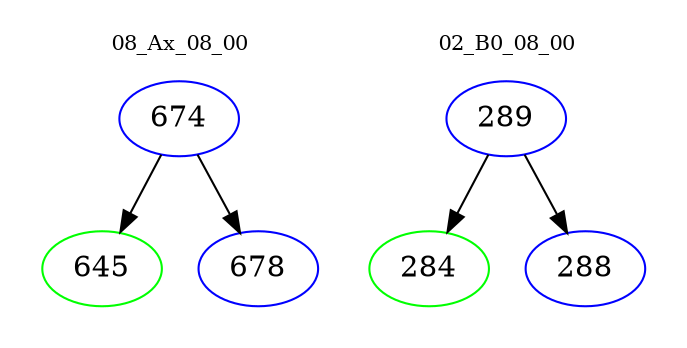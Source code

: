 digraph{
subgraph cluster_0 {
color = white
label = "08_Ax_08_00";
fontsize=10;
T0_674 [label="674", color="blue"]
T0_674 -> T0_645 [color="black"]
T0_645 [label="645", color="green"]
T0_674 -> T0_678 [color="black"]
T0_678 [label="678", color="blue"]
}
subgraph cluster_1 {
color = white
label = "02_B0_08_00";
fontsize=10;
T1_289 [label="289", color="blue"]
T1_289 -> T1_284 [color="black"]
T1_284 [label="284", color="green"]
T1_289 -> T1_288 [color="black"]
T1_288 [label="288", color="blue"]
}
}

